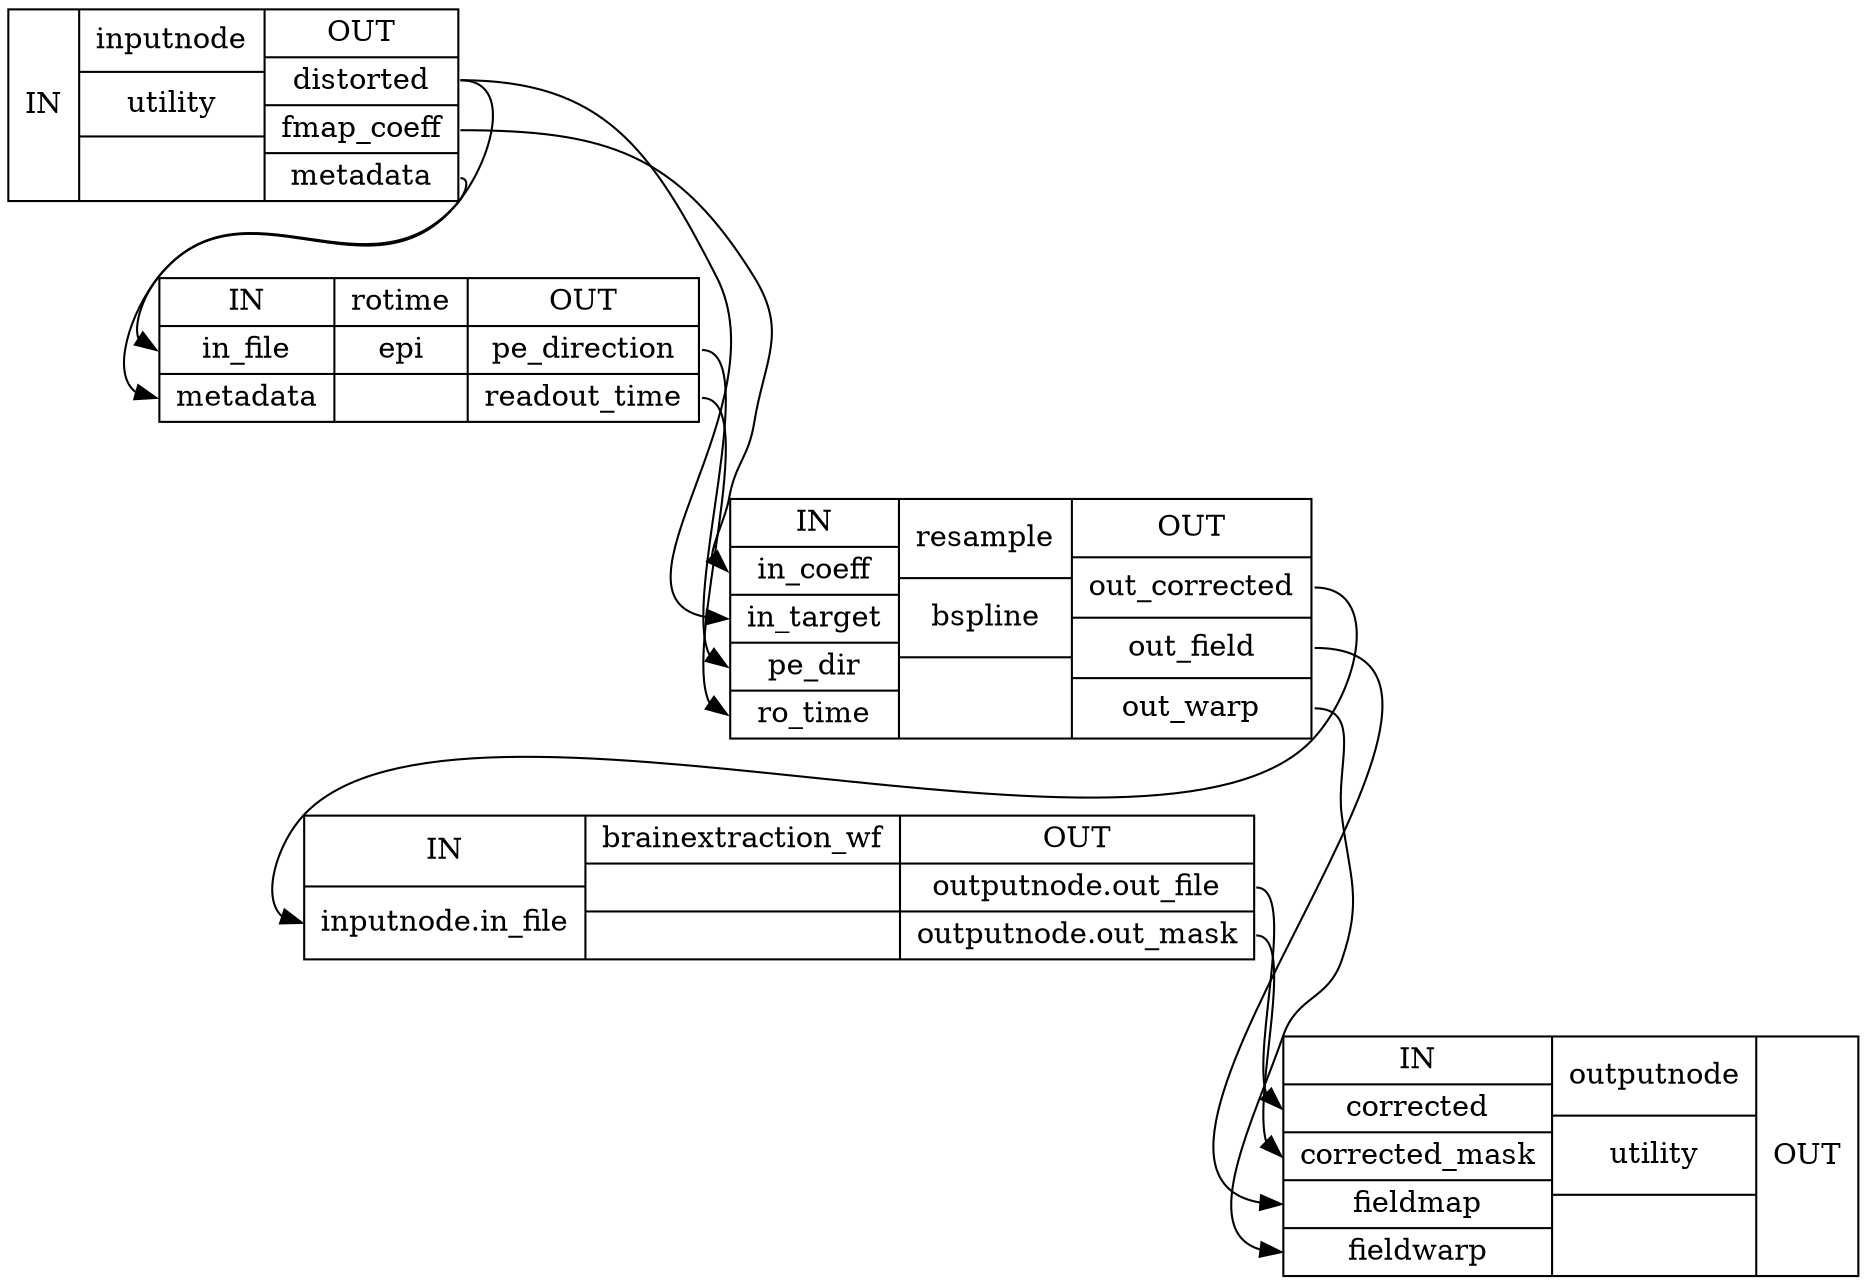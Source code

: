 digraph structs {
node [shape=record];
unwarp_wfinputnode [label="{IN}|{ inputnode | utility |  }|{OUT|<outdistorted> distorted|<outfmapcoeff> fmap_coeff|<outmetadata> metadata}"];
unwarp_wfrotime [label="{IN|<ininfile> in_file|<inmetadata> metadata}|{ rotime | epi |  }|{OUT|<outpedirection> pe_direction|<outreadouttime> readout_time}"];
unwarp_wfresample [label="{IN|<inincoeff> in_coeff|<inintarget> in_target|<inpedir> pe_dir|<inrotime> ro_time}|{ resample | bspline |  }|{OUT|<outoutcorrected> out_corrected|<outoutfield> out_field|<outoutwarp> out_warp}"];
unwarp_wfbrainextraction_wf [label="{IN|<ininputnodeinfile> inputnode.in_file}|{ brainextraction_wf |  |  }|{OUT|<outoutputnodeoutfile> outputnode.out_file|<outoutputnodeoutmask> outputnode.out_mask}"];
unwarp_wfoutputnode [label="{IN|<incorrected> corrected|<incorrectedmask> corrected_mask|<infieldmap> fieldmap|<infieldwarp> fieldwarp}|{ outputnode | utility |  }|{OUT}"];
unwarp_wfbrainextraction_wf:outoutputnodeoutfile:e -> unwarp_wfoutputnode:incorrected:w;
unwarp_wfbrainextraction_wf:outoutputnodeoutmask:e -> unwarp_wfoutputnode:incorrectedmask:w;
unwarp_wfinputnode:outdistorted:e -> unwarp_wfresample:inintarget:w;
unwarp_wfinputnode:outdistorted:e -> unwarp_wfrotime:ininfile:w;
unwarp_wfinputnode:outfmapcoeff:e -> unwarp_wfresample:inincoeff:w;
unwarp_wfinputnode:outmetadata:e -> unwarp_wfrotime:inmetadata:w;
unwarp_wfresample:outoutcorrected:e -> unwarp_wfbrainextraction_wf:ininputnodeinfile:w;
unwarp_wfresample:outoutfield:e -> unwarp_wfoutputnode:infieldmap:w;
unwarp_wfresample:outoutwarp:e -> unwarp_wfoutputnode:infieldwarp:w;
unwarp_wfrotime:outpedirection:e -> unwarp_wfresample:inpedir:w;
unwarp_wfrotime:outreadouttime:e -> unwarp_wfresample:inrotime:w;
}